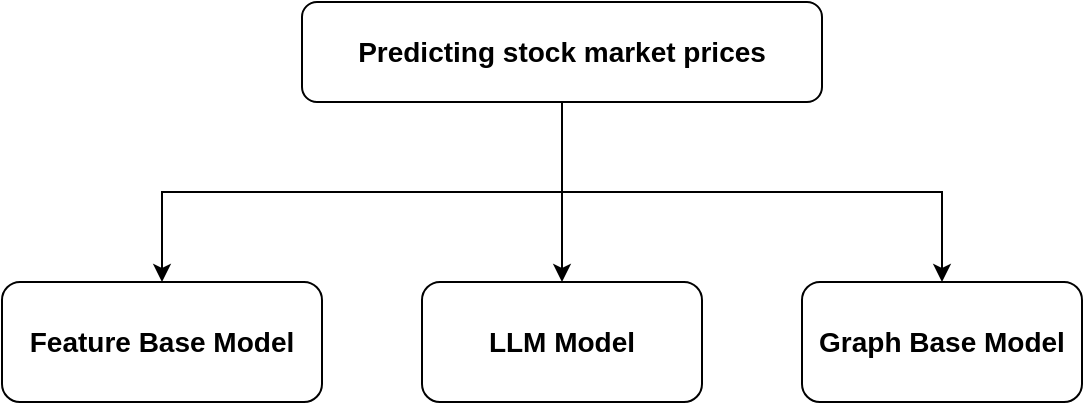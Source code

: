 <mxfile version="22.1.9" type="github">
  <diagram name="Page-1" id="ajofNfoX7y1gAf4j18_G">
    <mxGraphModel dx="1050" dy="665" grid="1" gridSize="10" guides="1" tooltips="1" connect="1" arrows="1" fold="1" page="1" pageScale="1" pageWidth="850" pageHeight="1100" math="0" shadow="0">
      <root>
        <mxCell id="0" />
        <mxCell id="1" parent="0" />
        <mxCell id="QEvCKpM-7lKXbSm6Cstn-6" style="edgeStyle=orthogonalEdgeStyle;rounded=0;orthogonalLoop=1;jettySize=auto;html=1;exitX=0.5;exitY=1;exitDx=0;exitDy=0;entryX=0.5;entryY=0;entryDx=0;entryDy=0;" edge="1" parent="1" source="QEvCKpM-7lKXbSm6Cstn-1" target="QEvCKpM-7lKXbSm6Cstn-2">
          <mxGeometry relative="1" as="geometry" />
        </mxCell>
        <mxCell id="QEvCKpM-7lKXbSm6Cstn-7" style="edgeStyle=orthogonalEdgeStyle;rounded=0;orthogonalLoop=1;jettySize=auto;html=1;entryX=0.5;entryY=0;entryDx=0;entryDy=0;" edge="1" parent="1" source="QEvCKpM-7lKXbSm6Cstn-1" target="QEvCKpM-7lKXbSm6Cstn-4">
          <mxGeometry relative="1" as="geometry" />
        </mxCell>
        <mxCell id="QEvCKpM-7lKXbSm6Cstn-9" style="edgeStyle=orthogonalEdgeStyle;rounded=0;orthogonalLoop=1;jettySize=auto;html=1;exitX=0.5;exitY=1;exitDx=0;exitDy=0;entryX=0.5;entryY=0;entryDx=0;entryDy=0;" edge="1" parent="1" source="QEvCKpM-7lKXbSm6Cstn-1" target="QEvCKpM-7lKXbSm6Cstn-8">
          <mxGeometry relative="1" as="geometry" />
        </mxCell>
        <mxCell id="QEvCKpM-7lKXbSm6Cstn-1" value="&lt;font style=&quot;font-size: 14px;&quot;&gt;&lt;b&gt;Predicting stock market prices&lt;/b&gt;&lt;/font&gt;" style="rounded=1;whiteSpace=wrap;html=1;" vertex="1" parent="1">
          <mxGeometry x="290" y="200" width="260" height="50" as="geometry" />
        </mxCell>
        <mxCell id="QEvCKpM-7lKXbSm6Cstn-2" value="&lt;b&gt;&lt;font style=&quot;font-size: 14px;&quot;&gt;Feature Base Model&lt;/font&gt;&lt;/b&gt;" style="rounded=1;whiteSpace=wrap;html=1;" vertex="1" parent="1">
          <mxGeometry x="140" y="340" width="160" height="60" as="geometry" />
        </mxCell>
        <mxCell id="QEvCKpM-7lKXbSm6Cstn-4" value="&lt;font style=&quot;font-size: 14px;&quot;&gt;&lt;b&gt;Graph Base Model&lt;/b&gt;&lt;/font&gt;" style="rounded=1;whiteSpace=wrap;html=1;" vertex="1" parent="1">
          <mxGeometry x="540" y="340" width="140" height="60" as="geometry" />
        </mxCell>
        <mxCell id="QEvCKpM-7lKXbSm6Cstn-8" value="&lt;font style=&quot;font-size: 14px;&quot;&gt;&lt;b&gt;LLM Model&lt;/b&gt;&lt;/font&gt;" style="rounded=1;whiteSpace=wrap;html=1;" vertex="1" parent="1">
          <mxGeometry x="350" y="340" width="140" height="60" as="geometry" />
        </mxCell>
      </root>
    </mxGraphModel>
  </diagram>
</mxfile>
